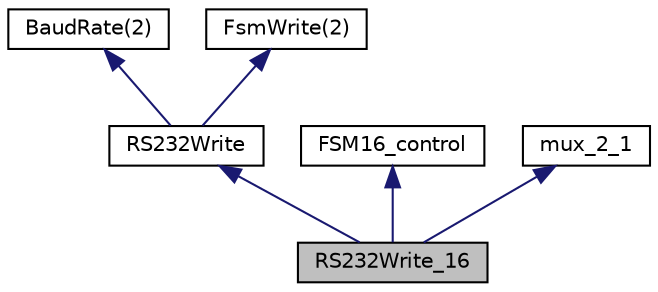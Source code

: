 digraph "RS232Write_16"
{
  edge [fontname="Helvetica",fontsize="10",labelfontname="Helvetica",labelfontsize="10"];
  node [fontname="Helvetica",fontsize="10",shape=record];
  Node1 [label="RS232Write_16",height=0.2,width=0.4,color="black", fillcolor="grey75", style="filled", fontcolor="black"];
  Node2 -> Node1 [dir="back",color="midnightblue",fontsize="10",style="solid",fontname="Helvetica"];
  Node2 [label="RS232Write",height=0.2,width=0.4,color="black", fillcolor="white", style="filled",URL="$class_r_s232_write.html"];
  Node3 -> Node2 [dir="back",color="midnightblue",fontsize="10",style="solid",fontname="Helvetica"];
  Node3 [label="BaudRate(2)",height=0.2,width=0.4,color="black", fillcolor="white", style="filled",URL="$class_baud_rate.html"];
  Node4 -> Node2 [dir="back",color="midnightblue",fontsize="10",style="solid",fontname="Helvetica"];
  Node4 [label="FsmWrite(2)",height=0.2,width=0.4,color="black", fillcolor="white", style="filled",URL="$class_fsm_write.html"];
  Node5 -> Node1 [dir="back",color="midnightblue",fontsize="10",style="solid",fontname="Helvetica"];
  Node5 [label="FSM16_control",height=0.2,width=0.4,color="black", fillcolor="white", style="filled",URL="$class_f_s_m16__control.html"];
  Node6 -> Node1 [dir="back",color="midnightblue",fontsize="10",style="solid",fontname="Helvetica"];
  Node6 [label="mux_2_1",height=0.2,width=0.4,color="black", fillcolor="white", style="filled",URL="$classmux__2__1.html"];
}

